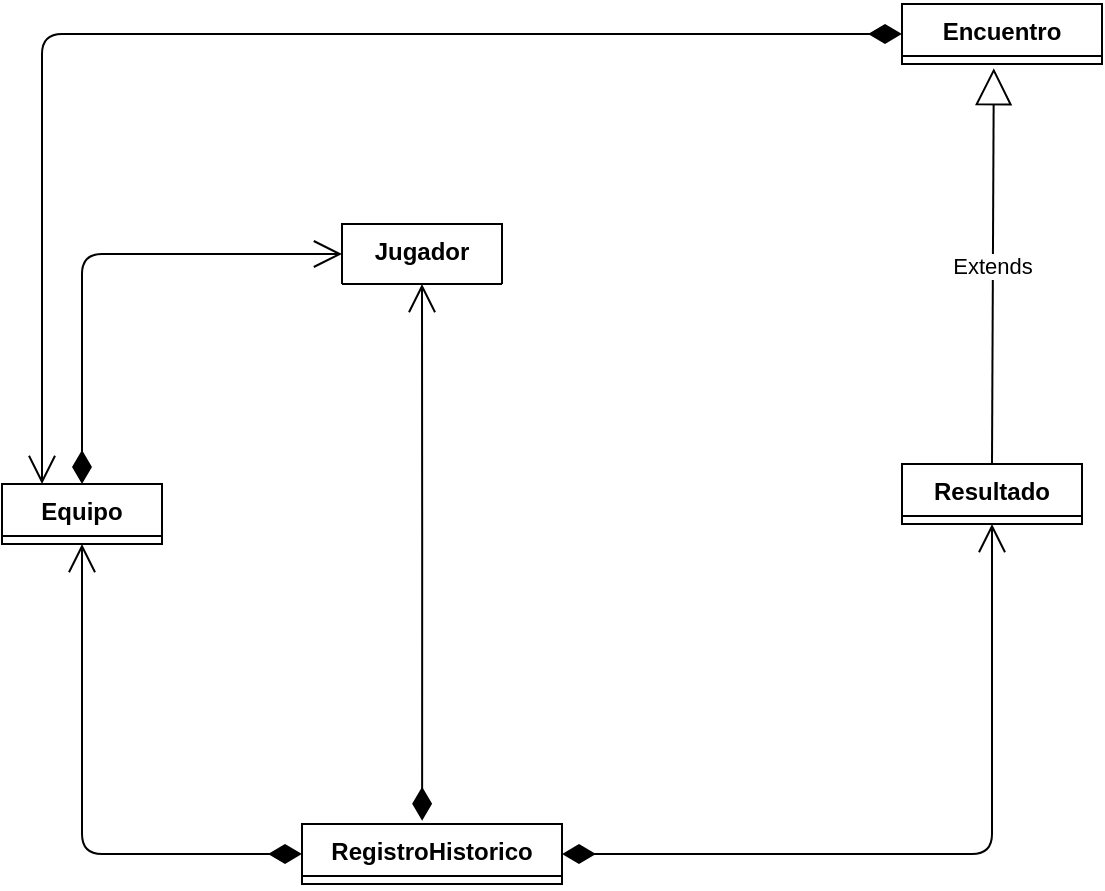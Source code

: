 <mxfile>
    <diagram id="XKQUyEYTQLRtM4egtF_2" name="Página-1">
        <mxGraphModel dx="681" dy="385" grid="1" gridSize="10" guides="1" tooltips="1" connect="1" arrows="1" fold="1" page="1" pageScale="1" pageWidth="827" pageHeight="1169" math="0" shadow="0">
            <root>
                <mxCell id="0"/>
                <mxCell id="1" parent="0"/>
                <mxCell id="2" value="Jugador" style="swimlane;fontStyle=1;align=center;verticalAlign=top;childLayout=stackLayout;horizontal=1;startSize=30;horizontalStack=0;resizeParent=1;resizeParentMax=0;resizeLast=0;collapsible=1;marginBottom=0;whiteSpace=wrap;html=1;" vertex="1" collapsed="1" parent="1">
                    <mxGeometry x="220" y="190" width="80" height="30" as="geometry">
                        <mxRectangle x="100" y="100" width="190" height="154" as="alternateBounds"/>
                    </mxGeometry>
                </mxCell>
                <mxCell id="3" value="- String nombre&lt;div&gt;- int puntaje&lt;/div&gt;" style="text;strokeColor=none;fillColor=none;align=left;verticalAlign=top;spacingLeft=4;spacingRight=4;overflow=hidden;rotatable=0;points=[[0,0.5],[1,0.5]];portConstraint=eastwest;whiteSpace=wrap;html=1;" vertex="1" parent="2">
                    <mxGeometry y="30" width="190" height="34" as="geometry"/>
                </mxCell>
                <mxCell id="4" value="" style="line;strokeWidth=1;fillColor=none;align=left;verticalAlign=middle;spacingTop=-1;spacingLeft=3;spacingRight=3;rotatable=0;labelPosition=right;points=[];portConstraint=eastwest;strokeColor=inherit;" vertex="1" parent="2">
                    <mxGeometry y="64" width="190" height="8" as="geometry"/>
                </mxCell>
                <mxCell id="5" value="+ Jugador(String nombre)&lt;div&gt;+ String getNombre()&lt;/div&gt;&lt;div&gt;+ void setPuntaje(int puntos)&lt;/div&gt;&lt;div&gt;+ int getPuntaje()&lt;/div&gt;" style="text;strokeColor=none;fillColor=none;align=left;verticalAlign=top;spacingLeft=4;spacingRight=4;overflow=hidden;rotatable=0;points=[[0,0.5],[1,0.5]];portConstraint=eastwest;whiteSpace=wrap;html=1;" vertex="1" parent="2">
                    <mxGeometry y="72" width="190" height="82" as="geometry"/>
                </mxCell>
                <mxCell id="6" value="Encuentro" style="swimlane;fontStyle=1;align=center;verticalAlign=top;childLayout=stackLayout;horizontal=1;startSize=26;horizontalStack=0;resizeParent=1;resizeParentMax=0;resizeLast=0;collapsible=1;marginBottom=0;whiteSpace=wrap;html=1;" vertex="1" collapsed="1" parent="1">
                    <mxGeometry x="500" y="80" width="100" height="30" as="geometry">
                        <mxRectangle x="295" y="90" width="340" height="150" as="alternateBounds"/>
                    </mxGeometry>
                </mxCell>
                <mxCell id="7" value="&lt;div&gt;- Date fecha&lt;/div&gt;- Equipo equpo1&lt;div&gt;- Equipo equipo2&lt;/div&gt;" style="text;strokeColor=none;fillColor=none;align=left;verticalAlign=top;spacingLeft=4;spacingRight=4;overflow=hidden;rotatable=0;points=[[0,0.5],[1,0.5]];portConstraint=eastwest;whiteSpace=wrap;html=1;" vertex="1" parent="6">
                    <mxGeometry y="26" width="340" height="44" as="geometry"/>
                </mxCell>
                <mxCell id="8" value="" style="line;strokeWidth=1;fillColor=none;align=left;verticalAlign=middle;spacingTop=-1;spacingLeft=3;spacingRight=3;rotatable=0;labelPosition=right;points=[];portConstraint=eastwest;strokeColor=inherit;" vertex="1" parent="6">
                    <mxGeometry y="70" width="340" height="8" as="geometry"/>
                </mxCell>
                <mxCell id="9" value="+ Encuentro(fecha)&lt;div&gt;+ boolean asignarEquipo(Jugador jugador, Equipo equipo)&lt;/div&gt;&lt;div&gt;+ void desasignarEquipo(Jugador jugador, Equipo equipo)&lt;/div&gt;&lt;div&gt;+ boolean validarEncuentro()&lt;/div&gt;" style="text;strokeColor=none;fillColor=none;align=left;verticalAlign=top;spacingLeft=4;spacingRight=4;overflow=hidden;rotatable=0;points=[[0,0.5],[1,0.5]];portConstraint=eastwest;whiteSpace=wrap;html=1;" vertex="1" parent="6">
                    <mxGeometry y="78" width="340" height="72" as="geometry"/>
                </mxCell>
                <mxCell id="10" value="Equipo" style="swimlane;fontStyle=1;align=center;verticalAlign=top;childLayout=stackLayout;horizontal=1;startSize=26;horizontalStack=0;resizeParent=1;resizeParentMax=0;resizeLast=0;collapsible=1;marginBottom=0;whiteSpace=wrap;html=1;" vertex="1" collapsed="1" parent="1">
                    <mxGeometry x="50" y="320" width="80" height="30" as="geometry">
                        <mxRectangle x="30" y="280" width="230" height="160" as="alternateBounds"/>
                    </mxGeometry>
                </mxCell>
                <mxCell id="11" value="- ArrayList&amp;lt;Jugador&amp;gt; jugadores&lt;div&gt;- int puntajeTotal&lt;/div&gt;" style="text;strokeColor=none;fillColor=none;align=left;verticalAlign=top;spacingLeft=4;spacingRight=4;overflow=hidden;rotatable=0;points=[[0,0.5],[1,0.5]];portConstraint=eastwest;whiteSpace=wrap;html=1;" vertex="1" parent="10">
                    <mxGeometry y="26" width="230" height="44" as="geometry"/>
                </mxCell>
                <mxCell id="12" value="" style="line;strokeWidth=1;fillColor=none;align=left;verticalAlign=middle;spacingTop=-1;spacingLeft=3;spacingRight=3;rotatable=0;labelPosition=right;points=[];portConstraint=eastwest;strokeColor=inherit;" vertex="1" parent="10">
                    <mxGeometry y="70" width="230" height="8" as="geometry"/>
                </mxCell>
                <mxCell id="13" value="+ void agregarJugador(Jugador jugador)&lt;div&gt;&lt;font color=&quot;#000000&quot;&gt;+ void quitarJugador(Jugador jugador)&lt;br&gt;&lt;/font&gt;&lt;div&gt;+ ArrayList&amp;lt;Jugador&amp;gt; getJugadores()&lt;/div&gt;&lt;div&gt;+ void calcularPuntajeTotal()&lt;/div&gt;&lt;div&gt;+ int getPuntajeTotal()&lt;/div&gt;&lt;/div&gt;" style="text;strokeColor=none;fillColor=none;align=left;verticalAlign=top;spacingLeft=4;spacingRight=4;overflow=hidden;rotatable=0;points=[[0,0.5],[1,0.5]];portConstraint=eastwest;whiteSpace=wrap;html=1;" vertex="1" parent="10">
                    <mxGeometry y="78" width="230" height="82" as="geometry"/>
                </mxCell>
                <mxCell id="14" value="Extends" style="endArrow=block;endSize=16;endFill=0;html=1;entryX=0.459;entryY=1.069;entryDx=0;entryDy=0;entryPerimeter=0;exitX=0.5;exitY=0;exitDx=0;exitDy=0;" edge="1" parent="1" source="15" target="9">
                    <mxGeometry width="160" relative="1" as="geometry">
                        <mxPoint x="586" y="300" as="sourcePoint"/>
                        <mxPoint x="670" y="270" as="targetPoint"/>
                    </mxGeometry>
                </mxCell>
                <mxCell id="15" value="Resultado" style="swimlane;fontStyle=1;align=center;verticalAlign=top;childLayout=stackLayout;horizontal=1;startSize=26;horizontalStack=0;resizeParent=1;resizeParentMax=0;resizeLast=0;collapsible=1;marginBottom=0;whiteSpace=wrap;html=1;" vertex="1" collapsed="1" parent="1">
                    <mxGeometry x="500" y="310" width="90" height="30" as="geometry">
                        <mxRectangle x="270" y="310" width="390" height="120" as="alternateBounds"/>
                    </mxGeometry>
                </mxCell>
                <mxCell id="16" value="- int golesEquipo1&lt;div&gt;- int golesEquipo2&lt;/div&gt;" style="text;strokeColor=none;fillColor=none;align=left;verticalAlign=top;spacingLeft=4;spacingRight=4;overflow=hidden;rotatable=0;points=[[0,0.5],[1,0.5]];portConstraint=eastwest;whiteSpace=wrap;html=1;" vertex="1" parent="15">
                    <mxGeometry y="26" width="390" height="34" as="geometry"/>
                </mxCell>
                <mxCell id="17" value="" style="line;strokeWidth=1;fillColor=none;align=left;verticalAlign=middle;spacingTop=-1;spacingLeft=3;spacingRight=3;rotatable=0;labelPosition=right;points=[];portConstraint=eastwest;strokeColor=inherit;" vertex="1" parent="15">
                    <mxGeometry y="60" width="390" height="8" as="geometry"/>
                </mxCell>
                <mxCell id="18" value="+ Resultado(Encuentro encuentro, int golesEquipo1, int golesEquipo2)&lt;div&gt;+ int getGolesEquipo1()&lt;/div&gt;&lt;div&gt;+ int getGolesEquipo2()&lt;/div&gt;" style="text;strokeColor=none;fillColor=none;align=left;verticalAlign=top;spacingLeft=4;spacingRight=4;overflow=hidden;rotatable=0;points=[[0,0.5],[1,0.5]];portConstraint=eastwest;whiteSpace=wrap;html=1;" vertex="1" parent="15">
                    <mxGeometry y="68" width="390" height="52" as="geometry"/>
                </mxCell>
                <mxCell id="19" value="RegistroHistorico" style="swimlane;fontStyle=1;align=center;verticalAlign=top;childLayout=stackLayout;horizontal=1;startSize=26;horizontalStack=0;resizeParent=1;resizeParentMax=0;resizeLast=0;collapsible=1;marginBottom=0;whiteSpace=wrap;html=1;" vertex="1" collapsed="1" parent="1">
                    <mxGeometry x="200" y="490" width="130" height="30" as="geometry">
                        <mxRectangle x="200" y="480" width="260" height="398" as="alternateBounds"/>
                    </mxGeometry>
                </mxCell>
                <mxCell id="25" value="- ArrayList&amp;lt;Jugador&amp;gt; jugadores" style="text;strokeColor=none;fillColor=none;align=left;verticalAlign=top;spacingLeft=4;spacingRight=4;overflow=hidden;rotatable=0;points=[[0,0.5],[1,0.5]];portConstraint=eastwest;whiteSpace=wrap;html=1;" vertex="1" parent="19">
                    <mxGeometry y="26" width="260" height="26" as="geometry"/>
                </mxCell>
                <mxCell id="20" value="- ArrayList&amp;lt;Resultado&amp;gt; resultados" style="text;strokeColor=none;fillColor=none;align=left;verticalAlign=top;spacingLeft=4;spacingRight=4;overflow=hidden;rotatable=0;points=[[0,0.5],[1,0.5]];portConstraint=eastwest;whiteSpace=wrap;html=1;" vertex="1" parent="19">
                    <mxGeometry y="52" width="260" height="26" as="geometry"/>
                </mxCell>
                <mxCell id="21" value="" style="line;strokeWidth=1;fillColor=none;align=left;verticalAlign=middle;spacingTop=-1;spacingLeft=3;spacingRight=3;rotatable=0;labelPosition=right;points=[];portConstraint=eastwest;strokeColor=inherit;" vertex="1" parent="19">
                    <mxGeometry y="78" width="260" height="8" as="geometry"/>
                </mxCell>
                <mxCell id="24" value="+ void agregarJugador(Jugador jugador)" style="text;strokeColor=none;fillColor=none;align=left;verticalAlign=top;spacingLeft=4;spacingRight=4;overflow=hidden;rotatable=0;points=[[0,0.5],[1,0.5]];portConstraint=eastwest;whiteSpace=wrap;html=1;" vertex="1" parent="19">
                    <mxGeometry y="86" width="260" height="26" as="geometry"/>
                </mxCell>
                <mxCell id="26" value="+ void eliminarJugador(Jugador jugador)" style="text;strokeColor=none;fillColor=none;align=left;verticalAlign=top;spacingLeft=4;spacingRight=4;overflow=hidden;rotatable=0;points=[[0,0.5],[1,0.5]];portConstraint=eastwest;whiteSpace=wrap;html=1;" vertex="1" parent="19">
                    <mxGeometry y="112" width="260" height="26" as="geometry"/>
                </mxCell>
                <mxCell id="27" value="+ ArrayList&amp;lt;Jugador&amp;gt; getJugadores()" style="text;strokeColor=none;fillColor=none;align=left;verticalAlign=top;spacingLeft=4;spacingRight=4;overflow=hidden;rotatable=0;points=[[0,0.5],[1,0.5]];portConstraint=eastwest;whiteSpace=wrap;html=1;" vertex="1" parent="19">
                    <mxGeometry y="138" width="260" height="26" as="geometry"/>
                </mxCell>
                <mxCell id="29" value="+ void agregarResultado(Resultado resultado)" style="text;strokeColor=none;fillColor=none;align=left;verticalAlign=top;spacingLeft=4;spacingRight=4;overflow=hidden;rotatable=0;points=[[0,0.5],[1,0.5]];portConstraint=eastwest;whiteSpace=wrap;html=1;" vertex="1" parent="19">
                    <mxGeometry y="164" width="260" height="26" as="geometry"/>
                </mxCell>
                <mxCell id="28" value="+ void eliminarResultado(Resultado resultado)" style="text;strokeColor=none;fillColor=none;align=left;verticalAlign=top;spacingLeft=4;spacingRight=4;overflow=hidden;rotatable=0;points=[[0,0.5],[1,0.5]];portConstraint=eastwest;whiteSpace=wrap;html=1;" vertex="1" parent="19">
                    <mxGeometry y="190" width="260" height="26" as="geometry"/>
                </mxCell>
                <mxCell id="30" value="+ ArrayList&amp;lt;Resultado&amp;gt; getResultados()" style="text;strokeColor=none;fillColor=none;align=left;verticalAlign=top;spacingLeft=4;spacingRight=4;overflow=hidden;rotatable=0;points=[[0,0.5],[1,0.5]];portConstraint=eastwest;whiteSpace=wrap;html=1;" vertex="1" parent="19">
                    <mxGeometry y="216" width="260" height="26" as="geometry"/>
                </mxCell>
                <mxCell id="35" value="+ void determinarPuntaje(Jugador jugador)" style="text;strokeColor=none;fillColor=none;align=left;verticalAlign=top;spacingLeft=4;spacingRight=4;overflow=hidden;rotatable=0;points=[[0,0.5],[1,0.5]];portConstraint=eastwest;whiteSpace=wrap;html=1;" vertex="1" parent="19">
                    <mxGeometry y="242" width="260" height="26" as="geometry"/>
                </mxCell>
                <mxCell id="32" value="+ int getPartidosJugados(Jugador jugador)" style="text;strokeColor=none;fillColor=none;align=left;verticalAlign=top;spacingLeft=4;spacingRight=4;overflow=hidden;rotatable=0;points=[[0,0.5],[1,0.5]];portConstraint=eastwest;whiteSpace=wrap;html=1;" vertex="1" parent="19">
                    <mxGeometry y="268" width="260" height="26" as="geometry"/>
                </mxCell>
                <mxCell id="33" value="+ int getPartidosEmpatados(Jugador jugador)" style="text;strokeColor=none;fillColor=none;align=left;verticalAlign=top;spacingLeft=4;spacingRight=4;overflow=hidden;rotatable=0;points=[[0,0.5],[1,0.5]];portConstraint=eastwest;whiteSpace=wrap;html=1;" vertex="1" parent="19">
                    <mxGeometry y="294" width="260" height="26" as="geometry"/>
                </mxCell>
                <mxCell id="31" value="+ int getPartidosPerdidos(Jugador jugador)" style="text;strokeColor=none;fillColor=none;align=left;verticalAlign=top;spacingLeft=4;spacingRight=4;overflow=hidden;rotatable=0;points=[[0,0.5],[1,0.5]];portConstraint=eastwest;whiteSpace=wrap;html=1;" vertex="1" parent="19">
                    <mxGeometry y="320" width="260" height="26" as="geometry"/>
                </mxCell>
                <mxCell id="34" value="+ int mismoEquipo(Jugador j1, Jugador j2)" style="text;strokeColor=none;fillColor=none;align=left;verticalAlign=top;spacingLeft=4;spacingRight=4;overflow=hidden;rotatable=0;points=[[0,0.5],[1,0.5]];portConstraint=eastwest;whiteSpace=wrap;html=1;" vertex="1" parent="19">
                    <mxGeometry y="346" width="260" height="26" as="geometry"/>
                </mxCell>
                <mxCell id="22" value="+ int enfrentados(Jugador j1, Jugador j2)" style="text;strokeColor=none;fillColor=none;align=left;verticalAlign=top;spacingLeft=4;spacingRight=4;overflow=hidden;rotatable=0;points=[[0,0.5],[1,0.5]];portConstraint=eastwest;whiteSpace=wrap;html=1;" vertex="1" parent="19">
                    <mxGeometry y="372" width="260" height="26" as="geometry"/>
                </mxCell>
                <mxCell id="38" value="" style="endArrow=open;html=1;endSize=12;startArrow=diamondThin;startSize=14;startFill=1;edgeStyle=orthogonalEdgeStyle;align=left;verticalAlign=bottom;exitX=0.5;exitY=0;exitDx=0;exitDy=0;entryX=0;entryY=0.5;entryDx=0;entryDy=0;" edge="1" parent="1" source="10" target="2">
                    <mxGeometry x="-1" y="3" relative="1" as="geometry">
                        <mxPoint x="120" y="300" as="sourcePoint"/>
                        <mxPoint x="280" y="300" as="targetPoint"/>
                    </mxGeometry>
                </mxCell>
                <mxCell id="39" value="" style="endArrow=open;html=1;endSize=12;startArrow=diamondThin;startSize=14;startFill=1;edgeStyle=orthogonalEdgeStyle;align=left;verticalAlign=bottom;exitX=1;exitY=0.5;exitDx=0;exitDy=0;entryX=0.5;entryY=1;entryDx=0;entryDy=0;" edge="1" parent="1" source="19" target="15">
                    <mxGeometry x="-1" y="3" relative="1" as="geometry">
                        <mxPoint x="360" y="494.63" as="sourcePoint"/>
                        <mxPoint x="520" y="494.63" as="targetPoint"/>
                    </mxGeometry>
                </mxCell>
                <mxCell id="40" value="" style="endArrow=open;html=1;endSize=12;startArrow=diamondThin;startSize=14;startFill=1;edgeStyle=orthogonalEdgeStyle;align=left;verticalAlign=bottom;entryX=0.5;entryY=1;entryDx=0;entryDy=0;exitX=0;exitY=0.5;exitDx=0;exitDy=0;" edge="1" parent="1" source="19" target="10">
                    <mxGeometry x="-1" y="3" relative="1" as="geometry">
                        <mxPoint x="220" y="460" as="sourcePoint"/>
                        <mxPoint x="380" y="460" as="targetPoint"/>
                    </mxGeometry>
                </mxCell>
                <mxCell id="41" value="" style="endArrow=open;html=1;endSize=12;startArrow=diamondThin;startSize=14;startFill=1;edgeStyle=orthogonalEdgeStyle;align=left;verticalAlign=bottom;entryX=0.5;entryY=1;entryDx=0;entryDy=0;exitX=0.462;exitY=-0.055;exitDx=0;exitDy=0;exitPerimeter=0;" edge="1" parent="1" source="19" target="2">
                    <mxGeometry x="-1" y="3" relative="1" as="geometry">
                        <mxPoint x="260" y="460" as="sourcePoint"/>
                        <mxPoint x="370" y="440" as="targetPoint"/>
                        <Array as="points"/>
                    </mxGeometry>
                </mxCell>
                <mxCell id="42" value="" style="endArrow=open;html=1;endSize=12;startArrow=diamondThin;startSize=14;startFill=1;edgeStyle=orthogonalEdgeStyle;align=left;verticalAlign=bottom;entryX=0.25;entryY=0;entryDx=0;entryDy=0;exitX=0;exitY=0.5;exitDx=0;exitDy=0;" edge="1" parent="1" source="6" target="10">
                    <mxGeometry x="-1" y="3" relative="1" as="geometry">
                        <mxPoint x="510" y="110" as="sourcePoint"/>
                        <mxPoint x="470" y="95" as="targetPoint"/>
                        <Array as="points">
                            <mxPoint x="70" y="95"/>
                        </Array>
                    </mxGeometry>
                </mxCell>
            </root>
        </mxGraphModel>
    </diagram>
</mxfile>